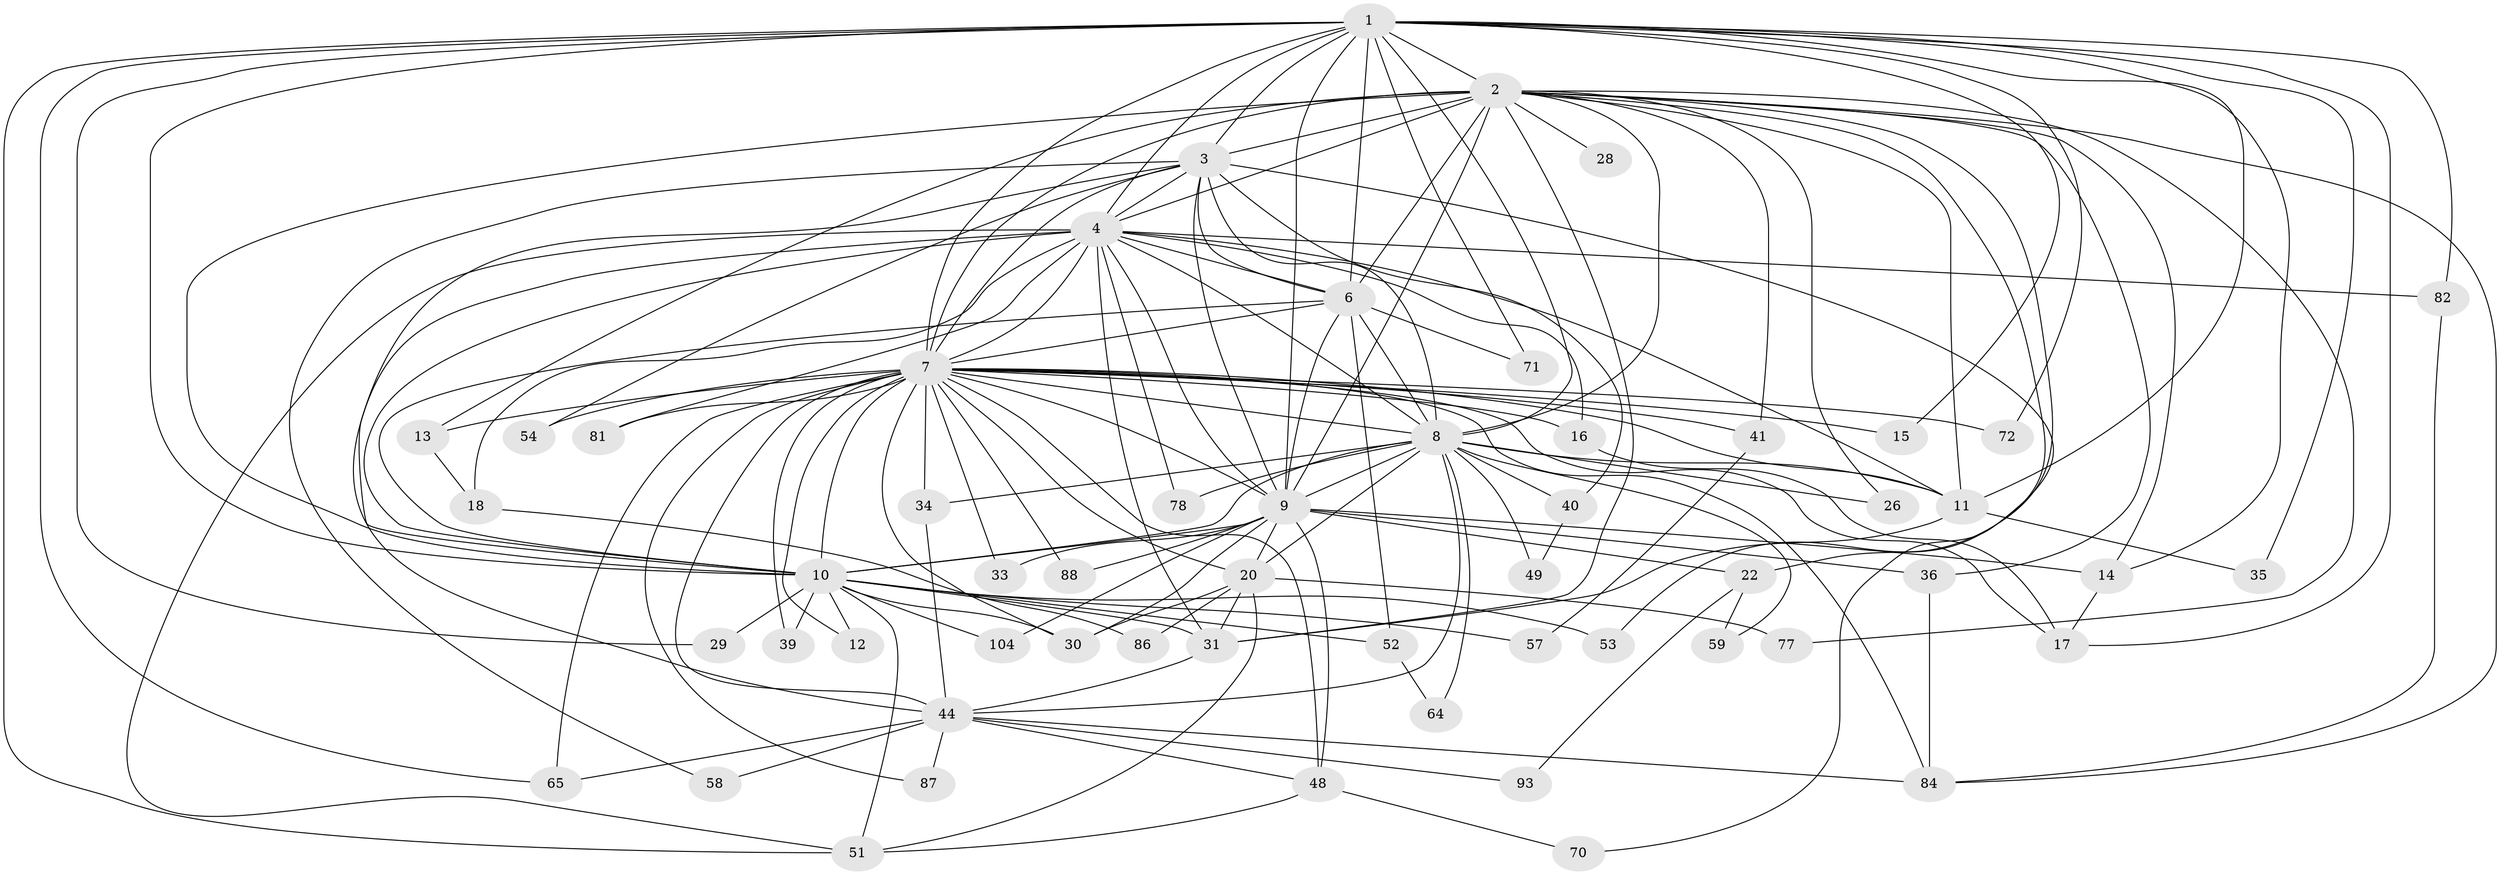 // original degree distribution, {21: 0.008849557522123894, 18: 0.017699115044247787, 13: 0.017699115044247787, 22: 0.017699115044247787, 31: 0.008849557522123894, 23: 0.017699115044247787, 7: 0.008849557522123894, 2: 0.49557522123893805, 3: 0.24778761061946902, 4: 0.08849557522123894, 11: 0.008849557522123894, 8: 0.017699115044247787, 6: 0.02654867256637168, 5: 0.017699115044247787}
// Generated by graph-tools (version 1.1) at 2025/14/03/09/25 04:14:19]
// undirected, 56 vertices, 152 edges
graph export_dot {
graph [start="1"]
  node [color=gray90,style=filled];
  1 [super="+67"];
  2 [super="+25+75+112+5"];
  3 [super="+37"];
  4;
  6;
  7 [super="+107+73+43+27+60+23+19"];
  8;
  9 [super="+21"];
  10 [super="+80"];
  11 [super="+95+105"];
  12;
  13;
  14;
  15;
  16 [super="+61"];
  17;
  18;
  20 [super="+68"];
  22 [super="+66"];
  26;
  28;
  29;
  30 [super="+42"];
  31 [super="+50"];
  33;
  34 [super="+55"];
  35;
  36;
  39 [super="+46"];
  40;
  41;
  44 [super="+99+97+47+45"];
  48;
  49;
  51 [super="+56+91"];
  52;
  53;
  54;
  57;
  58;
  59;
  64;
  65;
  70;
  71;
  72;
  77 [super="+92"];
  78;
  81;
  82;
  84 [super="+108"];
  86;
  87;
  88;
  93;
  104;
  1 -- 2 [weight=2];
  1 -- 3 [weight=2];
  1 -- 4;
  1 -- 6;
  1 -- 7;
  1 -- 8;
  1 -- 9 [weight=2];
  1 -- 10;
  1 -- 14;
  1 -- 15;
  1 -- 17;
  1 -- 29;
  1 -- 35;
  1 -- 71;
  1 -- 72;
  1 -- 82;
  1 -- 51;
  1 -- 65;
  1 -- 11;
  2 -- 3 [weight=2];
  2 -- 4 [weight=3];
  2 -- 6 [weight=3];
  2 -- 7 [weight=6];
  2 -- 8 [weight=2];
  2 -- 9 [weight=2];
  2 -- 10 [weight=2];
  2 -- 14;
  2 -- 53;
  2 -- 84;
  2 -- 41 [weight=2];
  2 -- 11;
  2 -- 13;
  2 -- 77;
  2 -- 22;
  2 -- 26;
  2 -- 28;
  2 -- 31;
  2 -- 36;
  3 -- 4;
  3 -- 6;
  3 -- 7;
  3 -- 8;
  3 -- 9;
  3 -- 10;
  3 -- 40;
  3 -- 54;
  3 -- 58;
  3 -- 70;
  4 -- 6;
  4 -- 7 [weight=3];
  4 -- 8;
  4 -- 9;
  4 -- 10;
  4 -- 11 [weight=2];
  4 -- 16;
  4 -- 18;
  4 -- 44;
  4 -- 51;
  4 -- 78;
  4 -- 81;
  4 -- 82;
  4 -- 31;
  6 -- 7;
  6 -- 8;
  6 -- 9;
  6 -- 10 [weight=2];
  6 -- 52;
  6 -- 71;
  7 -- 8 [weight=3];
  7 -- 9 [weight=3];
  7 -- 10 [weight=3];
  7 -- 12;
  7 -- 13;
  7 -- 15;
  7 -- 16;
  7 -- 39;
  7 -- 41;
  7 -- 48 [weight=2];
  7 -- 54 [weight=2];
  7 -- 87;
  7 -- 44 [weight=3];
  7 -- 11;
  7 -- 34 [weight=2];
  7 -- 84;
  7 -- 65;
  7 -- 33;
  7 -- 72;
  7 -- 17;
  7 -- 81;
  7 -- 88;
  7 -- 30;
  7 -- 20;
  8 -- 9;
  8 -- 10;
  8 -- 11;
  8 -- 20 [weight=2];
  8 -- 26;
  8 -- 34;
  8 -- 40;
  8 -- 44 [weight=2];
  8 -- 49;
  8 -- 59;
  8 -- 64;
  8 -- 78;
  9 -- 10;
  9 -- 20;
  9 -- 22;
  9 -- 33;
  9 -- 36;
  9 -- 48;
  9 -- 104;
  9 -- 30;
  9 -- 88;
  9 -- 14;
  10 -- 12;
  10 -- 29;
  10 -- 39 [weight=2];
  10 -- 52;
  10 -- 53;
  10 -- 57;
  10 -- 104;
  10 -- 51;
  10 -- 31;
  10 -- 30;
  11 -- 31;
  11 -- 35;
  13 -- 18;
  14 -- 17;
  16 -- 17;
  18 -- 86;
  20 -- 30;
  20 -- 51;
  20 -- 86;
  20 -- 77;
  20 -- 31;
  22 -- 59 [weight=2];
  22 -- 93;
  31 -- 44;
  34 -- 44;
  36 -- 84;
  40 -- 49;
  41 -- 57;
  44 -- 58;
  44 -- 87;
  44 -- 84;
  44 -- 48;
  44 -- 65;
  44 -- 93;
  48 -- 51;
  48 -- 70;
  52 -- 64;
  82 -- 84;
}
